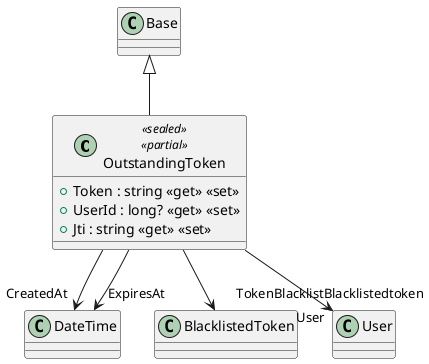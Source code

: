@startuml
class OutstandingToken <<sealed>> <<partial>> {
    + Token : string <<get>> <<set>>
    + UserId : long? <<get>> <<set>>
    + Jti : string <<get>> <<set>>
}
Base <|-- OutstandingToken
OutstandingToken --> "CreatedAt" DateTime
OutstandingToken --> "ExpiresAt" DateTime
OutstandingToken --> "TokenBlacklistBlacklistedtoken" BlacklistedToken
OutstandingToken --> "User" User
@enduml
